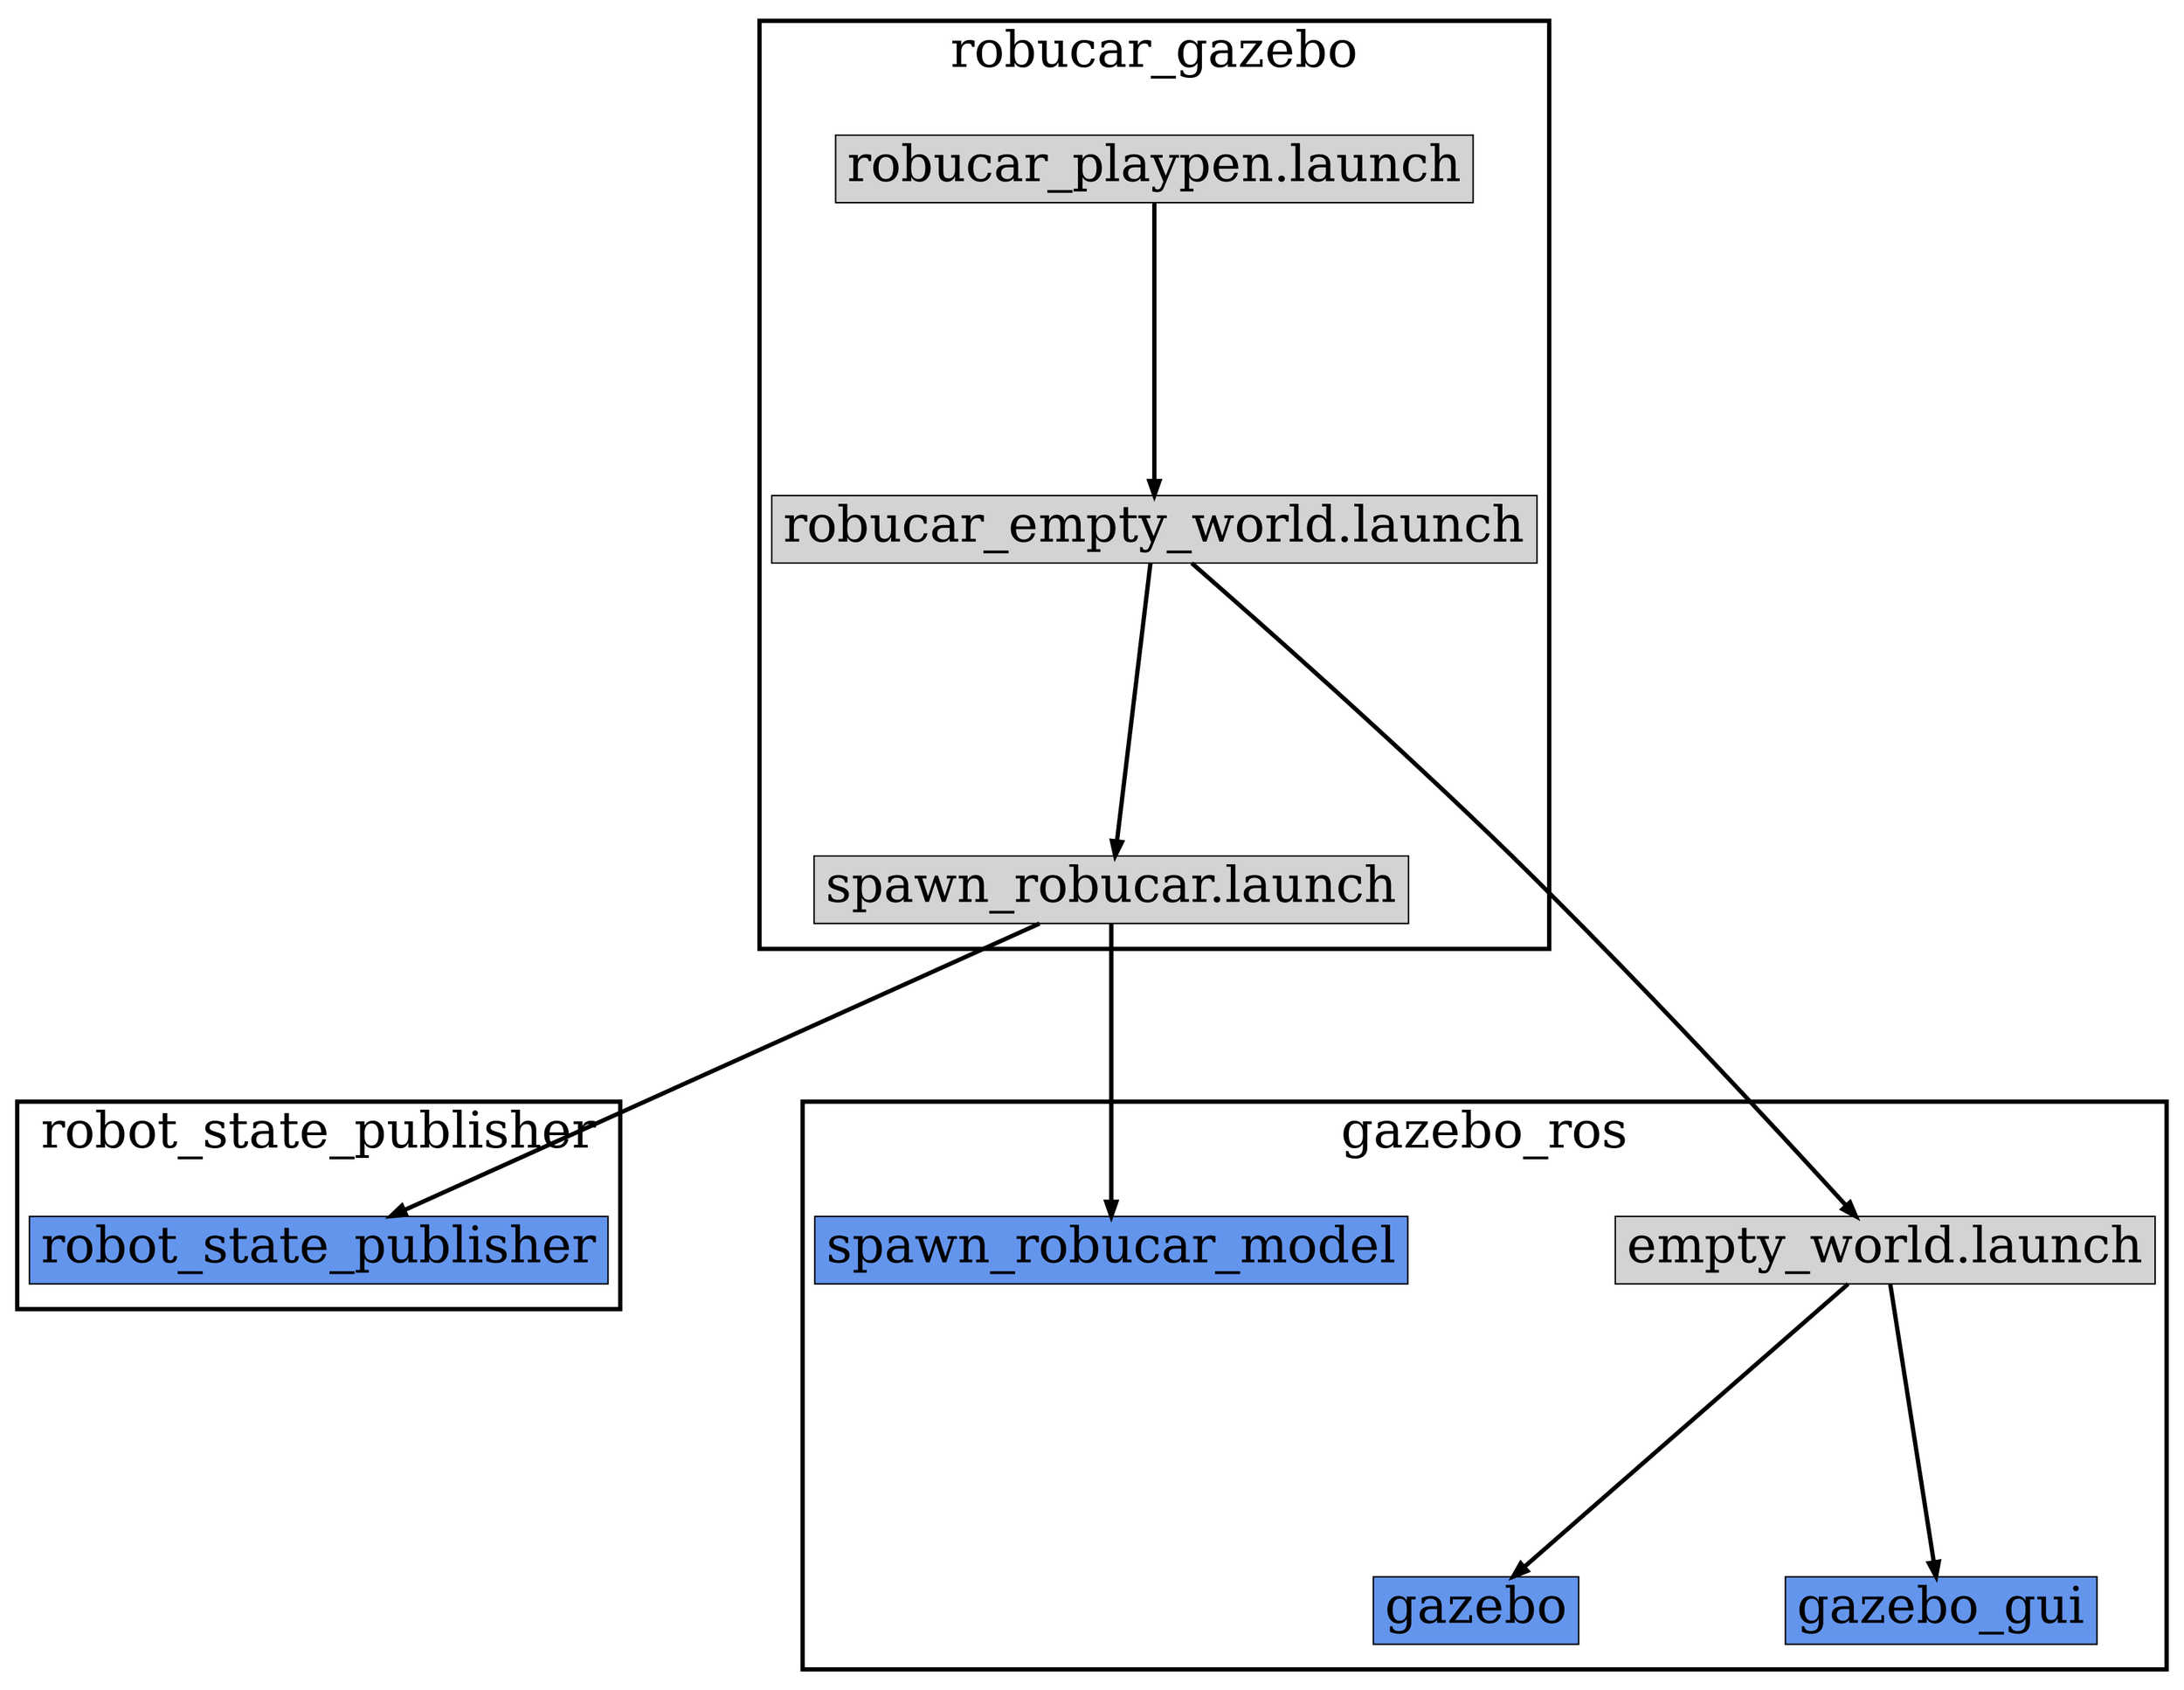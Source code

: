 digraph robucar_playpen {
	graph [compound=True,
		fontsize=35,
		nodesep=2,
		ranksep=2,
		ratio=0.772727272727
	];
	node [fontsize=35,
		label="\N"
	];
	edge [fontsize=35];
	subgraph cluster_robucar_gazebo {
		graph [label=robucar_gazebo,
			penwidth=3
		];
		launch_robucar_gazebo_robucar_playpen		 [fillcolor="#d3d3d3",
			label="robucar_playpen.launch",
			shape=rectangle,
			style=filled];
		launch_robucar_gazebo_robucar_empty_world		 [fillcolor="#d3d3d3",
			label="robucar_empty_world.launch",
			shape=rectangle,
			style=filled];
		launch_robucar_gazebo_spawn_robucar		 [fillcolor="#d3d3d3",
			label="spawn_robucar.launch",
			shape=rectangle,
			style=filled];
	}
	subgraph cluster_robot_state_publisher {
		graph [label=robot_state_publisher,
			penwidth=3
		];
		node_robot_state_publisher_robot_state_publisher_robot_state_publisher		 [fillcolor="#6495ed",
			label=robot_state_publisher,
			shape=rectangle,
			style=filled];
	}
	subgraph cluster_gazebo_ros {
		graph [label=gazebo_ros,
			penwidth=3
		];
		launch_gazebo_ros_empty_world		 [fillcolor="#d3d3d3",
			label="empty_world.launch",
			shape=rectangle,
			style=filled];
		node_gazebo_ros_debug_gazebo		 [fillcolor="#6495ed",
			label=gazebo,
			shape=rectangle,
			style=filled];
		node_gazebo_ros_gzclient_gazebo_gui		 [fillcolor="#6495ed",
			label=gazebo_gui,
			shape=rectangle,
			style=filled];
		node_gazebo_ros_spawn_model_spawn_robucar_model		 [fillcolor="#6495ed",
			label=spawn_robucar_model,
			shape=rectangle,
			style=filled];
	}
	launch_robucar_gazebo_robucar_playpen -> launch_robucar_gazebo_robucar_empty_world	 [color=black,
		penwidth=3];
	launch_robucar_gazebo_robucar_empty_world -> launch_robucar_gazebo_spawn_robucar	 [color=black,
		penwidth=3];
	launch_robucar_gazebo_robucar_empty_world -> launch_gazebo_ros_empty_world	 [color=black,
		penwidth=3];
	launch_robucar_gazebo_spawn_robucar -> node_robot_state_publisher_robot_state_publisher_robot_state_publisher	 [color=black,
		penwidth=3];
	launch_robucar_gazebo_spawn_robucar -> node_gazebo_ros_spawn_model_spawn_robucar_model	 [color=black,
		penwidth=3];
	launch_gazebo_ros_empty_world -> node_gazebo_ros_debug_gazebo	 [color=black,
		penwidth=3];
	launch_gazebo_ros_empty_world -> node_gazebo_ros_gzclient_gazebo_gui	 [color=black,
		penwidth=3];
}
